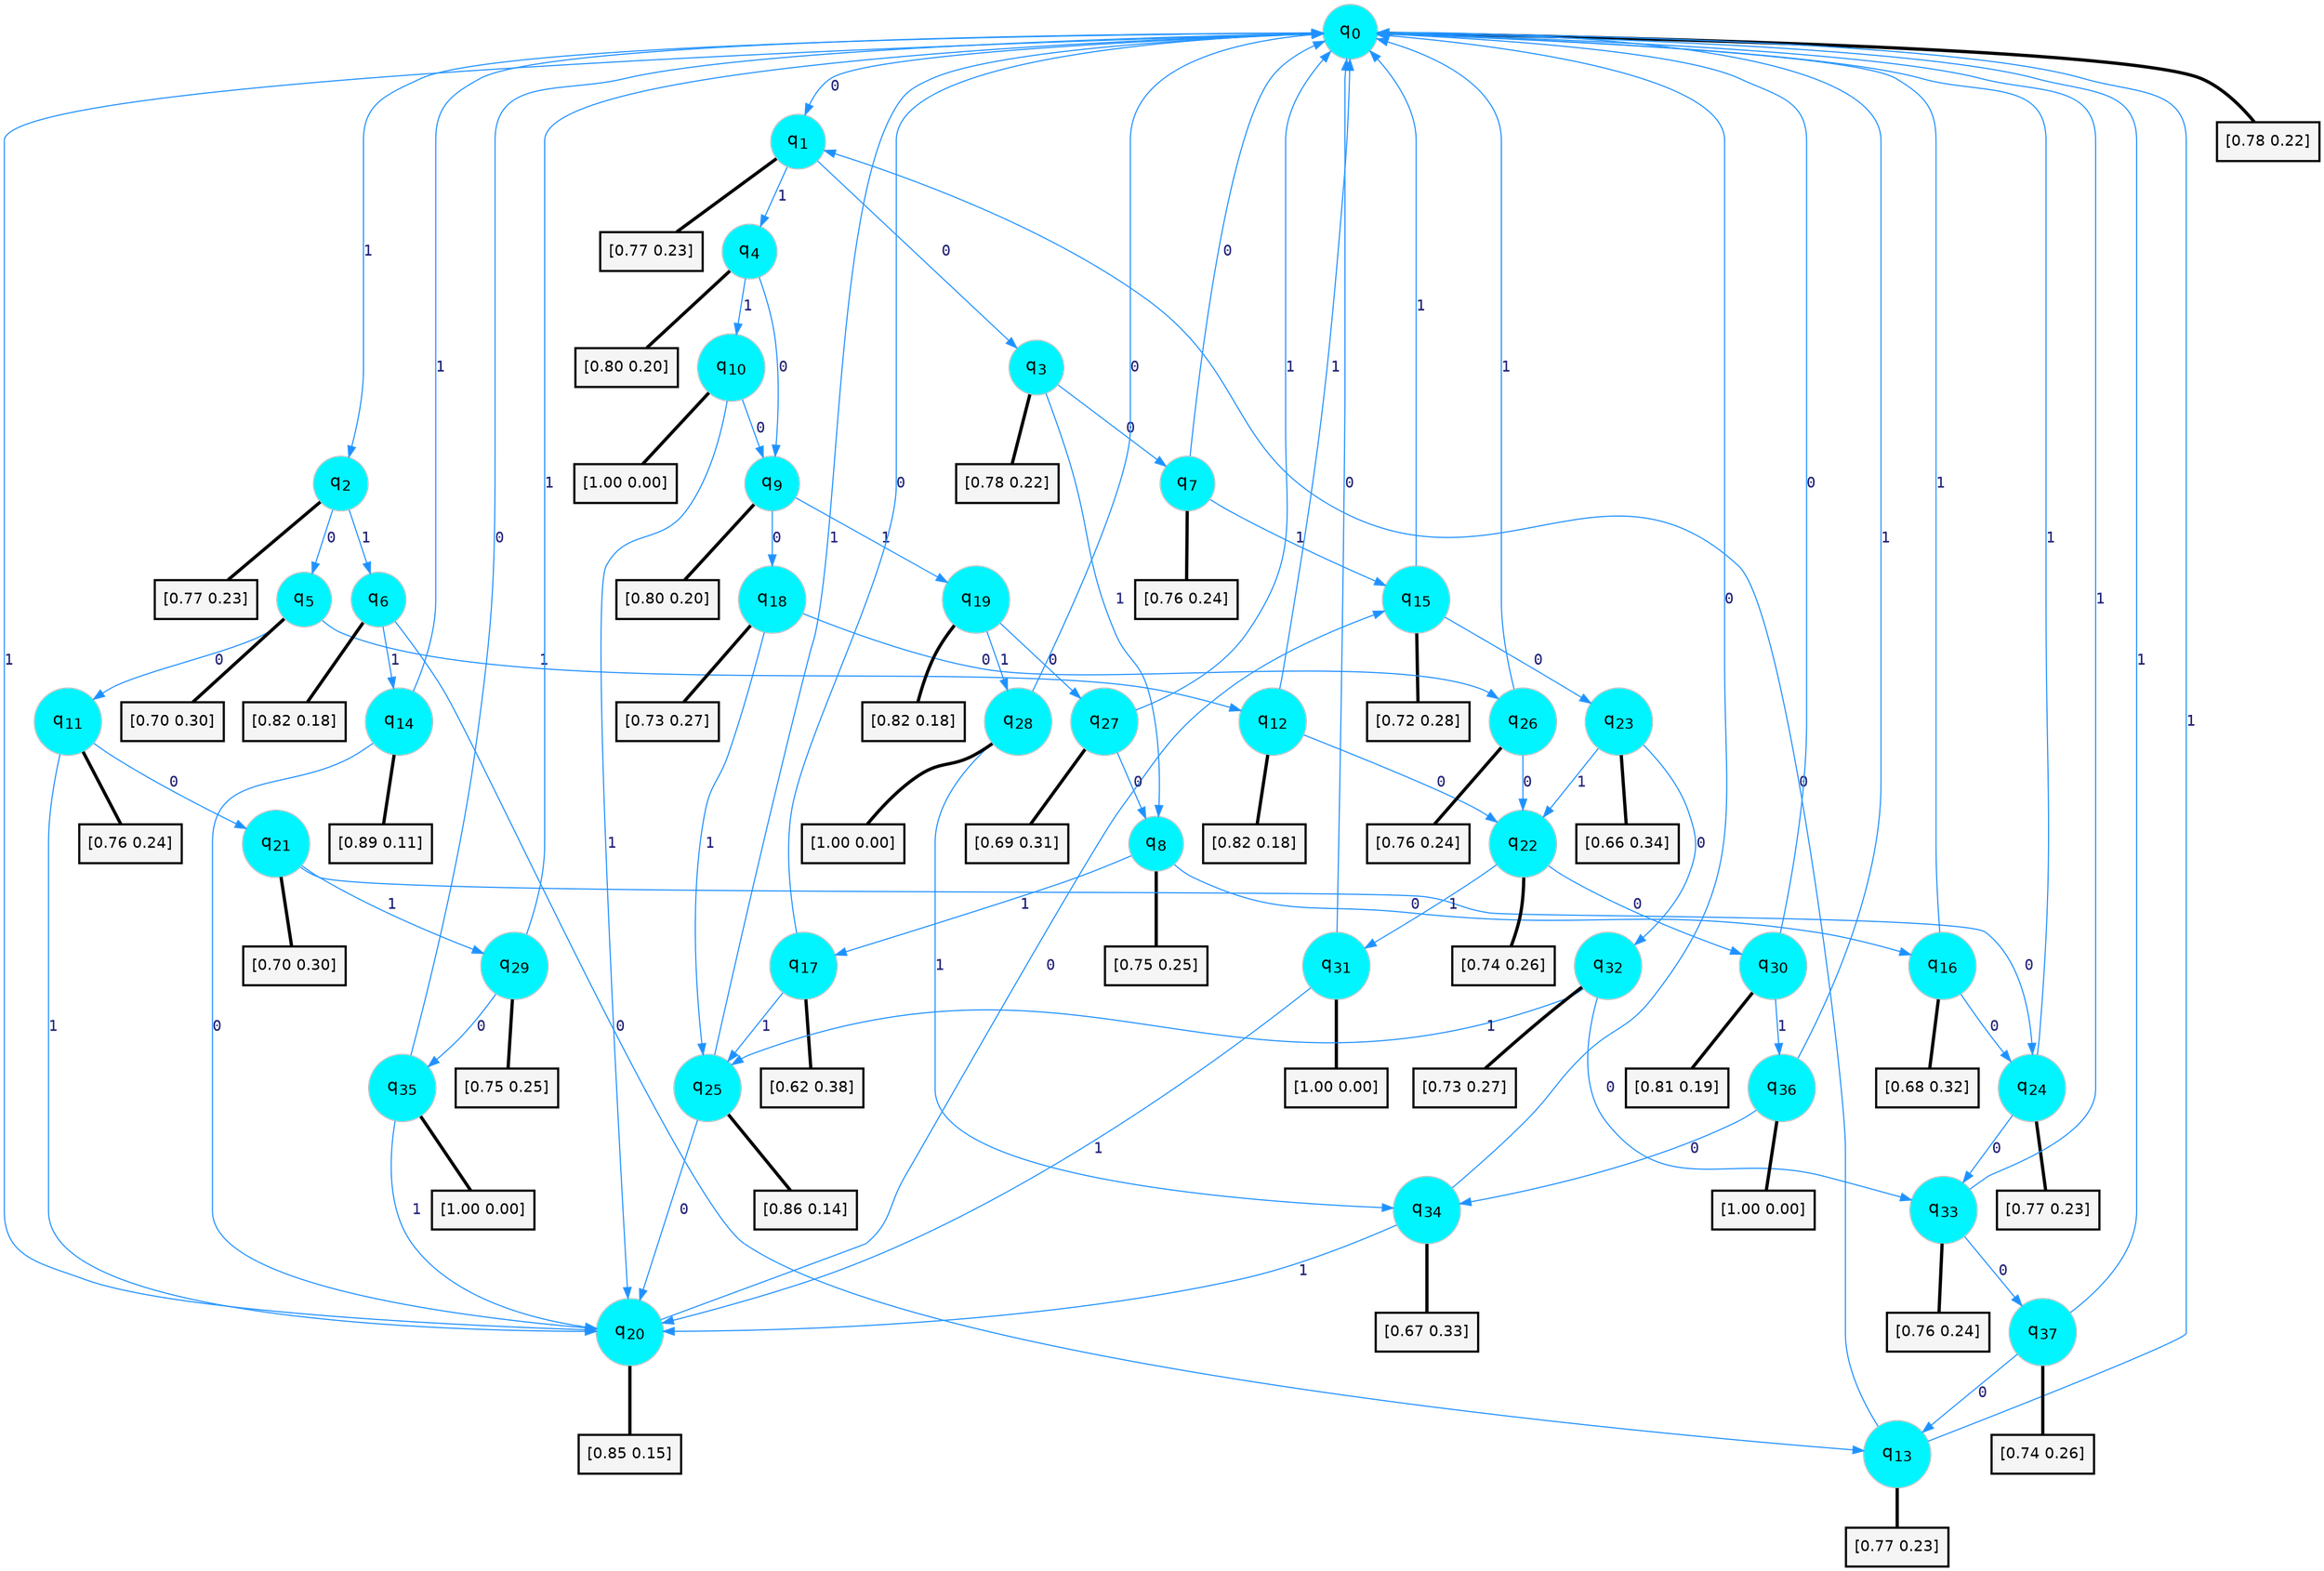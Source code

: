 digraph G {
graph [
bgcolor=transparent, dpi=300, rankdir=TD, size="40,25"];
node [
color=gray, fillcolor=turquoise1, fontcolor=black, fontname=Helvetica, fontsize=16, fontweight=bold, shape=circle, style=filled];
edge [
arrowsize=1, color=dodgerblue1, fontcolor=midnightblue, fontname=courier, fontweight=bold, penwidth=1, style=solid, weight=20];
0[label=<q<SUB>0</SUB>>];
1[label=<q<SUB>1</SUB>>];
2[label=<q<SUB>2</SUB>>];
3[label=<q<SUB>3</SUB>>];
4[label=<q<SUB>4</SUB>>];
5[label=<q<SUB>5</SUB>>];
6[label=<q<SUB>6</SUB>>];
7[label=<q<SUB>7</SUB>>];
8[label=<q<SUB>8</SUB>>];
9[label=<q<SUB>9</SUB>>];
10[label=<q<SUB>10</SUB>>];
11[label=<q<SUB>11</SUB>>];
12[label=<q<SUB>12</SUB>>];
13[label=<q<SUB>13</SUB>>];
14[label=<q<SUB>14</SUB>>];
15[label=<q<SUB>15</SUB>>];
16[label=<q<SUB>16</SUB>>];
17[label=<q<SUB>17</SUB>>];
18[label=<q<SUB>18</SUB>>];
19[label=<q<SUB>19</SUB>>];
20[label=<q<SUB>20</SUB>>];
21[label=<q<SUB>21</SUB>>];
22[label=<q<SUB>22</SUB>>];
23[label=<q<SUB>23</SUB>>];
24[label=<q<SUB>24</SUB>>];
25[label=<q<SUB>25</SUB>>];
26[label=<q<SUB>26</SUB>>];
27[label=<q<SUB>27</SUB>>];
28[label=<q<SUB>28</SUB>>];
29[label=<q<SUB>29</SUB>>];
30[label=<q<SUB>30</SUB>>];
31[label=<q<SUB>31</SUB>>];
32[label=<q<SUB>32</SUB>>];
33[label=<q<SUB>33</SUB>>];
34[label=<q<SUB>34</SUB>>];
35[label=<q<SUB>35</SUB>>];
36[label=<q<SUB>36</SUB>>];
37[label=<q<SUB>37</SUB>>];
38[label="[0.78 0.22]", shape=box,fontcolor=black, fontname=Helvetica, fontsize=14, penwidth=2, fillcolor=whitesmoke,color=black];
39[label="[0.77 0.23]", shape=box,fontcolor=black, fontname=Helvetica, fontsize=14, penwidth=2, fillcolor=whitesmoke,color=black];
40[label="[0.77 0.23]", shape=box,fontcolor=black, fontname=Helvetica, fontsize=14, penwidth=2, fillcolor=whitesmoke,color=black];
41[label="[0.78 0.22]", shape=box,fontcolor=black, fontname=Helvetica, fontsize=14, penwidth=2, fillcolor=whitesmoke,color=black];
42[label="[0.80 0.20]", shape=box,fontcolor=black, fontname=Helvetica, fontsize=14, penwidth=2, fillcolor=whitesmoke,color=black];
43[label="[0.70 0.30]", shape=box,fontcolor=black, fontname=Helvetica, fontsize=14, penwidth=2, fillcolor=whitesmoke,color=black];
44[label="[0.82 0.18]", shape=box,fontcolor=black, fontname=Helvetica, fontsize=14, penwidth=2, fillcolor=whitesmoke,color=black];
45[label="[0.76 0.24]", shape=box,fontcolor=black, fontname=Helvetica, fontsize=14, penwidth=2, fillcolor=whitesmoke,color=black];
46[label="[0.75 0.25]", shape=box,fontcolor=black, fontname=Helvetica, fontsize=14, penwidth=2, fillcolor=whitesmoke,color=black];
47[label="[0.80 0.20]", shape=box,fontcolor=black, fontname=Helvetica, fontsize=14, penwidth=2, fillcolor=whitesmoke,color=black];
48[label="[1.00 0.00]", shape=box,fontcolor=black, fontname=Helvetica, fontsize=14, penwidth=2, fillcolor=whitesmoke,color=black];
49[label="[0.76 0.24]", shape=box,fontcolor=black, fontname=Helvetica, fontsize=14, penwidth=2, fillcolor=whitesmoke,color=black];
50[label="[0.82 0.18]", shape=box,fontcolor=black, fontname=Helvetica, fontsize=14, penwidth=2, fillcolor=whitesmoke,color=black];
51[label="[0.77 0.23]", shape=box,fontcolor=black, fontname=Helvetica, fontsize=14, penwidth=2, fillcolor=whitesmoke,color=black];
52[label="[0.89 0.11]", shape=box,fontcolor=black, fontname=Helvetica, fontsize=14, penwidth=2, fillcolor=whitesmoke,color=black];
53[label="[0.72 0.28]", shape=box,fontcolor=black, fontname=Helvetica, fontsize=14, penwidth=2, fillcolor=whitesmoke,color=black];
54[label="[0.68 0.32]", shape=box,fontcolor=black, fontname=Helvetica, fontsize=14, penwidth=2, fillcolor=whitesmoke,color=black];
55[label="[0.62 0.38]", shape=box,fontcolor=black, fontname=Helvetica, fontsize=14, penwidth=2, fillcolor=whitesmoke,color=black];
56[label="[0.73 0.27]", shape=box,fontcolor=black, fontname=Helvetica, fontsize=14, penwidth=2, fillcolor=whitesmoke,color=black];
57[label="[0.82 0.18]", shape=box,fontcolor=black, fontname=Helvetica, fontsize=14, penwidth=2, fillcolor=whitesmoke,color=black];
58[label="[0.85 0.15]", shape=box,fontcolor=black, fontname=Helvetica, fontsize=14, penwidth=2, fillcolor=whitesmoke,color=black];
59[label="[0.70 0.30]", shape=box,fontcolor=black, fontname=Helvetica, fontsize=14, penwidth=2, fillcolor=whitesmoke,color=black];
60[label="[0.74 0.26]", shape=box,fontcolor=black, fontname=Helvetica, fontsize=14, penwidth=2, fillcolor=whitesmoke,color=black];
61[label="[0.66 0.34]", shape=box,fontcolor=black, fontname=Helvetica, fontsize=14, penwidth=2, fillcolor=whitesmoke,color=black];
62[label="[0.77 0.23]", shape=box,fontcolor=black, fontname=Helvetica, fontsize=14, penwidth=2, fillcolor=whitesmoke,color=black];
63[label="[0.86 0.14]", shape=box,fontcolor=black, fontname=Helvetica, fontsize=14, penwidth=2, fillcolor=whitesmoke,color=black];
64[label="[0.76 0.24]", shape=box,fontcolor=black, fontname=Helvetica, fontsize=14, penwidth=2, fillcolor=whitesmoke,color=black];
65[label="[0.69 0.31]", shape=box,fontcolor=black, fontname=Helvetica, fontsize=14, penwidth=2, fillcolor=whitesmoke,color=black];
66[label="[1.00 0.00]", shape=box,fontcolor=black, fontname=Helvetica, fontsize=14, penwidth=2, fillcolor=whitesmoke,color=black];
67[label="[0.75 0.25]", shape=box,fontcolor=black, fontname=Helvetica, fontsize=14, penwidth=2, fillcolor=whitesmoke,color=black];
68[label="[0.81 0.19]", shape=box,fontcolor=black, fontname=Helvetica, fontsize=14, penwidth=2, fillcolor=whitesmoke,color=black];
69[label="[1.00 0.00]", shape=box,fontcolor=black, fontname=Helvetica, fontsize=14, penwidth=2, fillcolor=whitesmoke,color=black];
70[label="[0.73 0.27]", shape=box,fontcolor=black, fontname=Helvetica, fontsize=14, penwidth=2, fillcolor=whitesmoke,color=black];
71[label="[0.76 0.24]", shape=box,fontcolor=black, fontname=Helvetica, fontsize=14, penwidth=2, fillcolor=whitesmoke,color=black];
72[label="[0.67 0.33]", shape=box,fontcolor=black, fontname=Helvetica, fontsize=14, penwidth=2, fillcolor=whitesmoke,color=black];
73[label="[1.00 0.00]", shape=box,fontcolor=black, fontname=Helvetica, fontsize=14, penwidth=2, fillcolor=whitesmoke,color=black];
74[label="[1.00 0.00]", shape=box,fontcolor=black, fontname=Helvetica, fontsize=14, penwidth=2, fillcolor=whitesmoke,color=black];
75[label="[0.74 0.26]", shape=box,fontcolor=black, fontname=Helvetica, fontsize=14, penwidth=2, fillcolor=whitesmoke,color=black];
0->1 [label=0];
0->2 [label=1];
0->38 [arrowhead=none, penwidth=3,color=black];
1->3 [label=0];
1->4 [label=1];
1->39 [arrowhead=none, penwidth=3,color=black];
2->5 [label=0];
2->6 [label=1];
2->40 [arrowhead=none, penwidth=3,color=black];
3->7 [label=0];
3->8 [label=1];
3->41 [arrowhead=none, penwidth=3,color=black];
4->9 [label=0];
4->10 [label=1];
4->42 [arrowhead=none, penwidth=3,color=black];
5->11 [label=0];
5->12 [label=1];
5->43 [arrowhead=none, penwidth=3,color=black];
6->13 [label=0];
6->14 [label=1];
6->44 [arrowhead=none, penwidth=3,color=black];
7->0 [label=0];
7->15 [label=1];
7->45 [arrowhead=none, penwidth=3,color=black];
8->16 [label=0];
8->17 [label=1];
8->46 [arrowhead=none, penwidth=3,color=black];
9->18 [label=0];
9->19 [label=1];
9->47 [arrowhead=none, penwidth=3,color=black];
10->9 [label=0];
10->20 [label=1];
10->48 [arrowhead=none, penwidth=3,color=black];
11->21 [label=0];
11->20 [label=1];
11->49 [arrowhead=none, penwidth=3,color=black];
12->22 [label=0];
12->0 [label=1];
12->50 [arrowhead=none, penwidth=3,color=black];
13->1 [label=0];
13->0 [label=1];
13->51 [arrowhead=none, penwidth=3,color=black];
14->20 [label=0];
14->0 [label=1];
14->52 [arrowhead=none, penwidth=3,color=black];
15->23 [label=0];
15->0 [label=1];
15->53 [arrowhead=none, penwidth=3,color=black];
16->24 [label=0];
16->0 [label=1];
16->54 [arrowhead=none, penwidth=3,color=black];
17->0 [label=0];
17->25 [label=1];
17->55 [arrowhead=none, penwidth=3,color=black];
18->26 [label=0];
18->25 [label=1];
18->56 [arrowhead=none, penwidth=3,color=black];
19->27 [label=0];
19->28 [label=1];
19->57 [arrowhead=none, penwidth=3,color=black];
20->15 [label=0];
20->0 [label=1];
20->58 [arrowhead=none, penwidth=3,color=black];
21->24 [label=0];
21->29 [label=1];
21->59 [arrowhead=none, penwidth=3,color=black];
22->30 [label=0];
22->31 [label=1];
22->60 [arrowhead=none, penwidth=3,color=black];
23->32 [label=0];
23->22 [label=1];
23->61 [arrowhead=none, penwidth=3,color=black];
24->33 [label=0];
24->0 [label=1];
24->62 [arrowhead=none, penwidth=3,color=black];
25->20 [label=0];
25->0 [label=1];
25->63 [arrowhead=none, penwidth=3,color=black];
26->22 [label=0];
26->0 [label=1];
26->64 [arrowhead=none, penwidth=3,color=black];
27->8 [label=0];
27->0 [label=1];
27->65 [arrowhead=none, penwidth=3,color=black];
28->0 [label=0];
28->34 [label=1];
28->66 [arrowhead=none, penwidth=3,color=black];
29->35 [label=0];
29->0 [label=1];
29->67 [arrowhead=none, penwidth=3,color=black];
30->0 [label=0];
30->36 [label=1];
30->68 [arrowhead=none, penwidth=3,color=black];
31->0 [label=0];
31->20 [label=1];
31->69 [arrowhead=none, penwidth=3,color=black];
32->33 [label=0];
32->25 [label=1];
32->70 [arrowhead=none, penwidth=3,color=black];
33->37 [label=0];
33->0 [label=1];
33->71 [arrowhead=none, penwidth=3,color=black];
34->0 [label=0];
34->20 [label=1];
34->72 [arrowhead=none, penwidth=3,color=black];
35->0 [label=0];
35->20 [label=1];
35->73 [arrowhead=none, penwidth=3,color=black];
36->34 [label=0];
36->0 [label=1];
36->74 [arrowhead=none, penwidth=3,color=black];
37->13 [label=0];
37->0 [label=1];
37->75 [arrowhead=none, penwidth=3,color=black];
}
